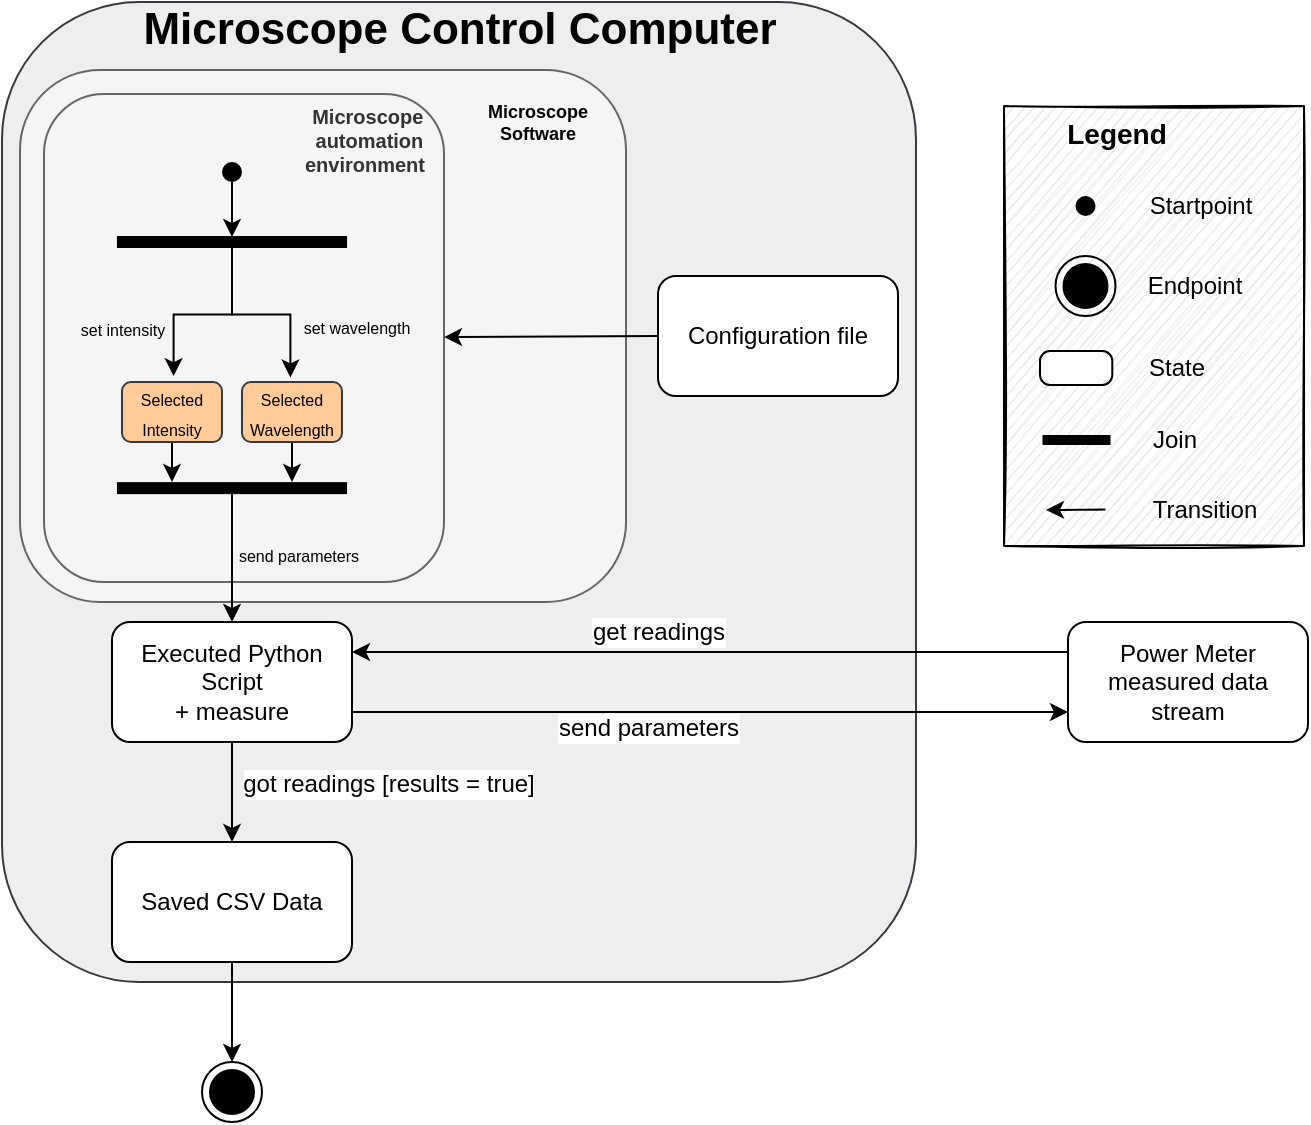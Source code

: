 <mxfile version="14.6.13" type="device"><diagram id="CY5tshEmstyt3ZuY--up" name="Page-3"><mxGraphModel dx="2062" dy="1183" grid="0" gridSize="10" guides="1" tooltips="1" connect="1" arrows="1" fold="1" page="1" pageScale="1" pageWidth="850" pageHeight="1100" math="0" shadow="0"><root><mxCell id="2z4wTMyzSQPL_nP4tzfr-0"/><mxCell id="2z4wTMyzSQPL_nP4tzfr-1" parent="2z4wTMyzSQPL_nP4tzfr-0"/><mxCell id="W1krV7kyMNNLEMv6dogG-0" value="" style="rounded=1;whiteSpace=wrap;html=1;labelBackgroundColor=none;fontSize=8;fillColor=#eeeeee;strokeColor=#36393d;shadow=0;sketch=0;" parent="2z4wTMyzSQPL_nP4tzfr-1" vertex="1"><mxGeometry x="9" y="18" width="457" height="490" as="geometry"/></mxCell><mxCell id="W1krV7kyMNNLEMv6dogG-1" value="" style="rounded=1;whiteSpace=wrap;html=1;labelBackgroundColor=none;fontSize=8;fillColor=#f5f5f5;strokeColor=#666666;fontColor=#333333;" parent="2z4wTMyzSQPL_nP4tzfr-1" vertex="1"><mxGeometry x="18" y="52" width="303" height="266" as="geometry"/></mxCell><mxCell id="acuHh7B_5OdzTnhcu2eO-3" value="&lt;div align=&quot;right&quot;&gt;&lt;b style=&quot;font-size: 9px&quot;&gt;&lt;font style=&quot;font-size: 10px&quot;&gt;&lt;br&gt;&lt;/font&gt;&lt;/b&gt;&lt;/div&gt;&lt;div align=&quot;right&quot;&gt;&lt;b style=&quot;font-size: 9px&quot;&gt;&lt;font style=&quot;font-size: 10px&quot;&gt;&lt;br&gt;&lt;/font&gt;&lt;/b&gt;&lt;/div&gt;&lt;div align=&quot;right&quot;&gt;&lt;b style=&quot;font-size: 9px&quot;&gt;&lt;font style=&quot;font-size: 10px&quot;&gt;Microscope&amp;nbsp;&amp;nbsp;&amp;nbsp; &lt;br&gt;&lt;/font&gt;&lt;/b&gt;&lt;/div&gt;&lt;div align=&quot;right&quot;&gt;&lt;b style=&quot;font-size: 9px&quot;&gt;&lt;font style=&quot;font-size: 10px&quot;&gt;automation&amp;nbsp;&amp;nbsp;&amp;nbsp; &lt;br&gt;&lt;/font&gt;&lt;/b&gt;&lt;/div&gt;&lt;div align=&quot;right&quot;&gt;&lt;b style=&quot;font-size: 9px&quot;&gt;&lt;font style=&quot;font-size: 10px&quot;&gt;environment&lt;/font&gt; &amp;nbsp;&amp;nbsp; &lt;/b&gt;&lt;br&gt;&lt;/div&gt;&lt;div&gt;&lt;br&gt;&lt;/div&gt;&lt;div&gt;&lt;br&gt;&lt;/div&gt;&lt;div&gt;&lt;br&gt;&lt;/div&gt;&lt;div&gt;&lt;br&gt;&lt;/div&gt;&lt;div&gt;&lt;br&gt;&lt;/div&gt;&lt;div&gt;&lt;br&gt;&lt;/div&gt;&lt;div&gt;&lt;br&gt;&lt;/div&gt;&lt;div&gt;&lt;br&gt;&lt;/div&gt;&lt;div&gt;&lt;br&gt;&lt;/div&gt;&lt;div&gt;&lt;br&gt;&lt;/div&gt;&lt;div&gt;&lt;br&gt;&lt;/div&gt;&lt;div&gt;&lt;br&gt;&lt;/div&gt;&lt;div&gt;&lt;br&gt;&lt;/div&gt;&lt;div&gt;&lt;br&gt;&lt;/div&gt;&lt;div&gt;&lt;br&gt;&lt;/div&gt;&lt;div&gt;&lt;br&gt;&lt;/div&gt;&lt;div&gt;&lt;br&gt;&lt;/div&gt;&lt;div&gt;&lt;br&gt;&lt;/div&gt;&lt;div&gt;&lt;br&gt;&lt;/div&gt;&lt;div&gt;&lt;br&gt;&lt;/div&gt;&lt;div&gt;&lt;br&gt;&lt;/div&gt;&lt;div&gt;&lt;br&gt;&lt;/div&gt;&lt;div&gt;&lt;br&gt;&lt;/div&gt;" style="rounded=1;whiteSpace=wrap;html=1;labelBackgroundColor=none;fontSize=8;fillColor=#f5f5f5;strokeColor=#666666;fontColor=#333333;align=right;" parent="2z4wTMyzSQPL_nP4tzfr-1" vertex="1"><mxGeometry x="30" y="64" width="200" height="244" as="geometry"/></mxCell><mxCell id="zUKOYYbGRh7KJm8HgqGO-1" value="" style="group" parent="2z4wTMyzSQPL_nP4tzfr-1" vertex="1" connectable="0"><mxGeometry x="510" y="70" width="150" height="220" as="geometry"/></mxCell><mxCell id="zUKOYYbGRh7KJm8HgqGO-0" value="" style="rounded=0;whiteSpace=wrap;html=1;fillColor=#E6E6E6;shadow=0;sketch=1;" parent="zUKOYYbGRh7KJm8HgqGO-1" vertex="1"><mxGeometry width="150" height="220" as="geometry"/></mxCell><mxCell id="5ckOrXpUv22gmvsP2UOi-10" style="edgeStyle=orthogonalEdgeStyle;rounded=0;orthogonalLoop=1;jettySize=auto;html=1;" parent="zUKOYYbGRh7KJm8HgqGO-1" edge="1"><mxGeometry relative="1" as="geometry"><mxPoint x="45.75" y="201.83" as="sourcePoint"/><mxPoint x="21" y="202" as="targetPoint"/><Array as="points"><mxPoint x="50.75" y="201.83"/><mxPoint x="50.75" y="201.83"/></Array></mxGeometry></mxCell><mxCell id="5ckOrXpUv22gmvsP2UOi-11" value="Transition" style="text;html=1;align=center;verticalAlign=middle;resizable=0;points=[];autosize=1;strokeColor=none;" parent="zUKOYYbGRh7KJm8HgqGO-1" vertex="1"><mxGeometry x="68.75" y="193" width="62" height="18" as="geometry"/></mxCell><mxCell id="VE-Hi9EF5zx78zUkogaq-0" value="&lt;font style=&quot;font-size: 14px&quot;&gt;&lt;b&gt;Legend&lt;/b&gt;&lt;/font&gt;" style="text;html=1;align=center;verticalAlign=middle;resizable=0;points=[];autosize=1;strokeColor=none;" parent="zUKOYYbGRh7KJm8HgqGO-1" vertex="1"><mxGeometry x="25.75" y="4" width="60" height="19" as="geometry"/></mxCell><mxCell id="5ckOrXpUv22gmvsP2UOi-4" value="" style="html=1;align=center;verticalAlign=top;rounded=1;absoluteArcSize=1;arcSize=10;dashed=0;" parent="zUKOYYbGRh7KJm8HgqGO-1" vertex="1"><mxGeometry x="18" y="122.5" width="36.15" height="17" as="geometry"/></mxCell><mxCell id="5ckOrXpUv22gmvsP2UOi-5" value="State" style="text;html=1;align=center;verticalAlign=middle;resizable=0;points=[];autosize=1;strokeColor=none;" parent="zUKOYYbGRh7KJm8HgqGO-1" vertex="1"><mxGeometry x="65.998" y="121" width="40" height="20" as="geometry"/></mxCell><mxCell id="5ckOrXpUv22gmvsP2UOi-6" value="" style="html=1;points=[];perimeter=orthogonalPerimeter;fillColor=#000000;strokeColor=none;rotation=90;" parent="zUKOYYbGRh7KJm8HgqGO-1" vertex="1"><mxGeometry x="33.75" y="150" width="5" height="34" as="geometry"/></mxCell><mxCell id="5ckOrXpUv22gmvsP2UOi-7" value="Join" style="text;html=1;align=center;verticalAlign=middle;resizable=0;points=[];autosize=1;strokeColor=none;" parent="zUKOYYbGRh7KJm8HgqGO-1" vertex="1"><mxGeometry x="64.75" y="157" width="40" height="20" as="geometry"/></mxCell><mxCell id="5ckOrXpUv22gmvsP2UOi-1" value="Startpoint" style="text;html=1;align=center;verticalAlign=middle;resizable=0;points=[];autosize=1;strokeColor=none;" parent="zUKOYYbGRh7KJm8HgqGO-1" vertex="1"><mxGeometry x="62.75" y="40" width="70" height="20" as="geometry"/></mxCell><mxCell id="5ckOrXpUv22gmvsP2UOi-13" value="" style="ellipse;fillColor=#000000;strokeColor=none;" parent="zUKOYYbGRh7KJm8HgqGO-1" vertex="1"><mxGeometry x="35.75" y="45" width="10" height="10" as="geometry"/></mxCell><mxCell id="5ckOrXpUv22gmvsP2UOi-3" value="Endpoint" style="text;html=1;align=center;verticalAlign=middle;resizable=0;points=[];autosize=1;strokeColor=none;" parent="zUKOYYbGRh7KJm8HgqGO-1" vertex="1"><mxGeometry x="64.75" y="80" width="60" height="20" as="geometry"/></mxCell><mxCell id="5ckOrXpUv22gmvsP2UOi-12" value="" style="ellipse;html=1;shape=endState;fillColor=#000000;strokeColor=#000000;" parent="zUKOYYbGRh7KJm8HgqGO-1" vertex="1"><mxGeometry x="25.75" y="75" width="30" height="30" as="geometry"/></mxCell><mxCell id="acuHh7B_5OdzTnhcu2eO-1" value="" style="endArrow=classic;html=1;exitX=0;exitY=0.5;exitDx=0;exitDy=0;" parent="2z4wTMyzSQPL_nP4tzfr-1" source="acuHh7B_5OdzTnhcu2eO-0" target="acuHh7B_5OdzTnhcu2eO-3" edge="1"><mxGeometry width="50" height="50" relative="1" as="geometry"><mxPoint x="399" y="327" as="sourcePoint"/><mxPoint x="449" y="277" as="targetPoint"/></mxGeometry></mxCell><mxCell id="W1krV7kyMNNLEMv6dogG-3" value="" style="ellipse;fillColor=#000000;strokeColor=none;" parent="2z4wTMyzSQPL_nP4tzfr-1" vertex="1"><mxGeometry x="119" y="98" width="10" height="10" as="geometry"/></mxCell><mxCell id="W1krV7kyMNNLEMv6dogG-8" value="" style="html=1;points=[];perimeter=orthogonalPerimeter;rotation=90;fillColor=#000000;" parent="2z4wTMyzSQPL_nP4tzfr-1" vertex="1"><mxGeometry x="121.5" y="80.97" width="5" height="114.06" as="geometry"/></mxCell><mxCell id="W1krV7kyMNNLEMv6dogG-2" style="edgeStyle=orthogonalEdgeStyle;rounded=0;orthogonalLoop=1;jettySize=auto;html=1;" parent="2z4wTMyzSQPL_nP4tzfr-1" source="W1krV7kyMNNLEMv6dogG-3" target="W1krV7kyMNNLEMv6dogG-8" edge="1"><mxGeometry x="9" y="18" as="geometry"/></mxCell><mxCell id="W1krV7kyMNNLEMv6dogG-9" style="edgeStyle=orthogonalEdgeStyle;rounded=0;orthogonalLoop=1;jettySize=auto;html=1;fontSize=8;" parent="2z4wTMyzSQPL_nP4tzfr-1" source="W1krV7kyMNNLEMv6dogG-10" edge="1"><mxGeometry x="9" y="18" as="geometry"><mxPoint x="94" y="258" as="targetPoint"/></mxGeometry></mxCell><mxCell id="W1krV7kyMNNLEMv6dogG-10" value="&lt;div&gt;&lt;font style=&quot;font-size: 8px&quot;&gt;Selected&lt;/font&gt;&lt;/div&gt;&lt;div&gt;&lt;font style=&quot;font-size: 8px&quot;&gt;Intensity&lt;br&gt;&lt;/font&gt;&lt;/div&gt;" style="rounded=1;whiteSpace=wrap;html=1;fillColor=#ffcc99;strokeColor=#36393d;" parent="2z4wTMyzSQPL_nP4tzfr-1" vertex="1"><mxGeometry x="69" y="208" width="50" height="30" as="geometry"/></mxCell><mxCell id="W1krV7kyMNNLEMv6dogG-4" style="edgeStyle=orthogonalEdgeStyle;rounded=0;orthogonalLoop=1;jettySize=auto;html=1;entryX=0.516;entryY=-0.098;entryDx=0;entryDy=0;entryPerimeter=0;" parent="2z4wTMyzSQPL_nP4tzfr-1" source="W1krV7kyMNNLEMv6dogG-8" target="W1krV7kyMNNLEMv6dogG-10" edge="1"><mxGeometry x="9" y="18" as="geometry"/></mxCell><mxCell id="W1krV7kyMNNLEMv6dogG-5" value="set intensity" style="edgeLabel;html=1;align=center;verticalAlign=middle;resizable=0;points=[];fontSize=8;labelBackgroundColor=none;" parent="W1krV7kyMNNLEMv6dogG-4" vertex="1" connectable="0"><mxGeometry x="0.49" relative="1" as="geometry"><mxPoint x="-26" as="offset"/></mxGeometry></mxCell><mxCell id="W1krV7kyMNNLEMv6dogG-11" style="edgeStyle=orthogonalEdgeStyle;rounded=0;orthogonalLoop=1;jettySize=auto;html=1;fontSize=8;" parent="2z4wTMyzSQPL_nP4tzfr-1" source="W1krV7kyMNNLEMv6dogG-12" edge="1"><mxGeometry x="9" y="18" as="geometry"><mxPoint x="154" y="258" as="targetPoint"/></mxGeometry></mxCell><mxCell id="W1krV7kyMNNLEMv6dogG-12" value="&lt;div&gt;&lt;font style=&quot;font-size: 8px&quot;&gt;Selected&lt;/font&gt;&lt;/div&gt;&lt;div&gt;&lt;font style=&quot;font-size: 8px&quot;&gt;Wavelength &lt;/font&gt;&lt;/div&gt;" style="rounded=1;whiteSpace=wrap;html=1;fillColor=#ffcc99;strokeColor=#36393d;" parent="2z4wTMyzSQPL_nP4tzfr-1" vertex="1"><mxGeometry x="129" y="208" width="50" height="30" as="geometry"/></mxCell><mxCell id="W1krV7kyMNNLEMv6dogG-6" style="edgeStyle=orthogonalEdgeStyle;rounded=0;orthogonalLoop=1;jettySize=auto;html=1;entryX=0.484;entryY=-0.076;entryDx=0;entryDy=0;entryPerimeter=0;" parent="2z4wTMyzSQPL_nP4tzfr-1" source="W1krV7kyMNNLEMv6dogG-8" target="W1krV7kyMNNLEMv6dogG-12" edge="1"><mxGeometry x="9" y="18" as="geometry"/></mxCell><mxCell id="W1krV7kyMNNLEMv6dogG-7" value="set wavelength" style="edgeLabel;html=1;align=center;verticalAlign=middle;resizable=0;points=[];fontSize=8;labelBackgroundColor=none;" parent="W1krV7kyMNNLEMv6dogG-6" vertex="1" connectable="0"><mxGeometry x="0.408" relative="1" as="geometry"><mxPoint x="33" y="3" as="offset"/></mxGeometry></mxCell><mxCell id="W1krV7kyMNNLEMv6dogG-15" value="" style="html=1;points=[];perimeter=orthogonalPerimeter;rotation=90;fillColor=#000000;" parent="2z4wTMyzSQPL_nP4tzfr-1" vertex="1"><mxGeometry x="121.5" y="204.03" width="5" height="114.06" as="geometry"/></mxCell><mxCell id="W1krV7kyMNNLEMv6dogG-20" value="&lt;div&gt;Executed Python Script&lt;/div&gt;&lt;div&gt;+ measure&lt;/div&gt;" style="rounded=1;whiteSpace=wrap;html=1;" parent="2z4wTMyzSQPL_nP4tzfr-1" vertex="1"><mxGeometry x="64" y="328" width="120" height="60" as="geometry"/></mxCell><mxCell id="W1krV7kyMNNLEMv6dogG-13" style="edgeStyle=orthogonalEdgeStyle;rounded=0;orthogonalLoop=1;jettySize=auto;html=1;fontSize=8;" parent="2z4wTMyzSQPL_nP4tzfr-1" source="W1krV7kyMNNLEMv6dogG-15" target="W1krV7kyMNNLEMv6dogG-20" edge="1"><mxGeometry x="9" y="18" as="geometry"/></mxCell><mxCell id="W1krV7kyMNNLEMv6dogG-14" value="send parameters" style="edgeLabel;html=1;align=center;verticalAlign=middle;resizable=0;points=[];fontSize=8;labelBackgroundColor=none;" parent="W1krV7kyMNNLEMv6dogG-13" vertex="1" connectable="0"><mxGeometry x="-0.383" relative="1" as="geometry"><mxPoint x="33" y="11" as="offset"/></mxGeometry></mxCell><mxCell id="W1krV7kyMNNLEMv6dogG-22" value="Saved CSV Data" style="rounded=1;whiteSpace=wrap;html=1;" parent="2z4wTMyzSQPL_nP4tzfr-1" vertex="1"><mxGeometry x="64" y="438" width="120" height="60" as="geometry"/></mxCell><mxCell id="W1krV7kyMNNLEMv6dogG-16" style="edgeStyle=orthogonalEdgeStyle;rounded=0;orthogonalLoop=1;jettySize=auto;html=1;fontSize=8;" parent="2z4wTMyzSQPL_nP4tzfr-1" source="W1krV7kyMNNLEMv6dogG-20" target="W1krV7kyMNNLEMv6dogG-22" edge="1"><mxGeometry x="9" y="18" as="geometry"/></mxCell><mxCell id="W1krV7kyMNNLEMv6dogG-17" value="got readings [results = true]" style="edgeLabel;html=1;align=center;verticalAlign=middle;resizable=0;points=[];fontSize=12;" parent="W1krV7kyMNNLEMv6dogG-16" vertex="1" connectable="0"><mxGeometry x="-0.142" y="-1" relative="1" as="geometry"><mxPoint x="79" y="-1" as="offset"/></mxGeometry></mxCell><mxCell id="W1krV7kyMNNLEMv6dogG-23" value="" style="ellipse;html=1;shape=endState;fillColor=#000000;strokeColor=#000000;" parent="2z4wTMyzSQPL_nP4tzfr-1" vertex="1"><mxGeometry x="109" y="548" width="30" height="30" as="geometry"/></mxCell><mxCell id="W1krV7kyMNNLEMv6dogG-21" style="edgeStyle=orthogonalEdgeStyle;rounded=0;orthogonalLoop=1;jettySize=auto;html=1;entryX=0.5;entryY=0;entryDx=0;entryDy=0;fontSize=8;" parent="2z4wTMyzSQPL_nP4tzfr-1" source="W1krV7kyMNNLEMv6dogG-22" target="W1krV7kyMNNLEMv6dogG-23" edge="1"><mxGeometry x="9" y="18" as="geometry"/></mxCell><mxCell id="W1krV7kyMNNLEMv6dogG-24" style="edgeStyle=orthogonalEdgeStyle;rounded=0;orthogonalLoop=1;jettySize=auto;html=1;exitX=0;exitY=0.25;exitDx=0;exitDy=0;entryX=1;entryY=0.25;entryDx=0;entryDy=0;fontSize=8;" parent="2z4wTMyzSQPL_nP4tzfr-1" source="W1krV7kyMNNLEMv6dogG-26" target="W1krV7kyMNNLEMv6dogG-20" edge="1"><mxGeometry x="9" y="18" as="geometry"/></mxCell><mxCell id="W1krV7kyMNNLEMv6dogG-25" value="get readings" style="edgeLabel;html=1;align=center;verticalAlign=middle;resizable=0;points=[];fontSize=12;" parent="W1krV7kyMNNLEMv6dogG-24" vertex="1" connectable="0"><mxGeometry x="0.318" y="1" relative="1" as="geometry"><mxPoint x="31" y="-11" as="offset"/></mxGeometry></mxCell><mxCell id="W1krV7kyMNNLEMv6dogG-26" value="Power Meter measured data stream" style="rounded=1;whiteSpace=wrap;html=1;" parent="2z4wTMyzSQPL_nP4tzfr-1" vertex="1"><mxGeometry x="542" y="328" width="120" height="60" as="geometry"/></mxCell><mxCell id="W1krV7kyMNNLEMv6dogG-18" style="edgeStyle=orthogonalEdgeStyle;rounded=0;orthogonalLoop=1;jettySize=auto;html=1;exitX=1;exitY=0.75;exitDx=0;exitDy=0;entryX=0;entryY=0.75;entryDx=0;entryDy=0;fontSize=8;" parent="2z4wTMyzSQPL_nP4tzfr-1" source="W1krV7kyMNNLEMv6dogG-20" target="W1krV7kyMNNLEMv6dogG-26" edge="1"><mxGeometry x="9" y="18" as="geometry"/></mxCell><mxCell id="W1krV7kyMNNLEMv6dogG-19" value="send parameters" style="edgeLabel;html=1;align=center;verticalAlign=middle;resizable=0;points=[];fontSize=12;" parent="W1krV7kyMNNLEMv6dogG-18" vertex="1" connectable="0"><mxGeometry x="-0.221" y="-1" relative="1" as="geometry"><mxPoint x="8" y="7" as="offset"/></mxGeometry></mxCell><mxCell id="W1krV7kyMNNLEMv6dogG-27" value="Microscope Software" style="text;html=1;strokeColor=none;fillColor=none;align=center;verticalAlign=middle;whiteSpace=wrap;rounded=0;labelBackgroundColor=none;fontSize=9;fontStyle=1" parent="2z4wTMyzSQPL_nP4tzfr-1" vertex="1"><mxGeometry x="257" y="68" width="40" height="20" as="geometry"/></mxCell><mxCell id="W1krV7kyMNNLEMv6dogG-28" value="&lt;font style=&quot;font-size: 22px&quot;&gt;Microscope Control&amp;nbsp;Computer&lt;/font&gt;" style="text;html=1;strokeColor=none;fillColor=none;align=center;verticalAlign=middle;whiteSpace=wrap;rounded=0;labelBackgroundColor=none;fontSize=10;fontStyle=1" parent="2z4wTMyzSQPL_nP4tzfr-1" vertex="1"><mxGeometry x="41.5" y="22" width="392" height="20" as="geometry"/></mxCell><mxCell id="acuHh7B_5OdzTnhcu2eO-0" value="Configuration file" style="rounded=1;whiteSpace=wrap;html=1;" parent="2z4wTMyzSQPL_nP4tzfr-1" vertex="1"><mxGeometry x="337" y="155.0" width="120" height="60" as="geometry"/></mxCell></root></mxGraphModel></diagram></mxfile>